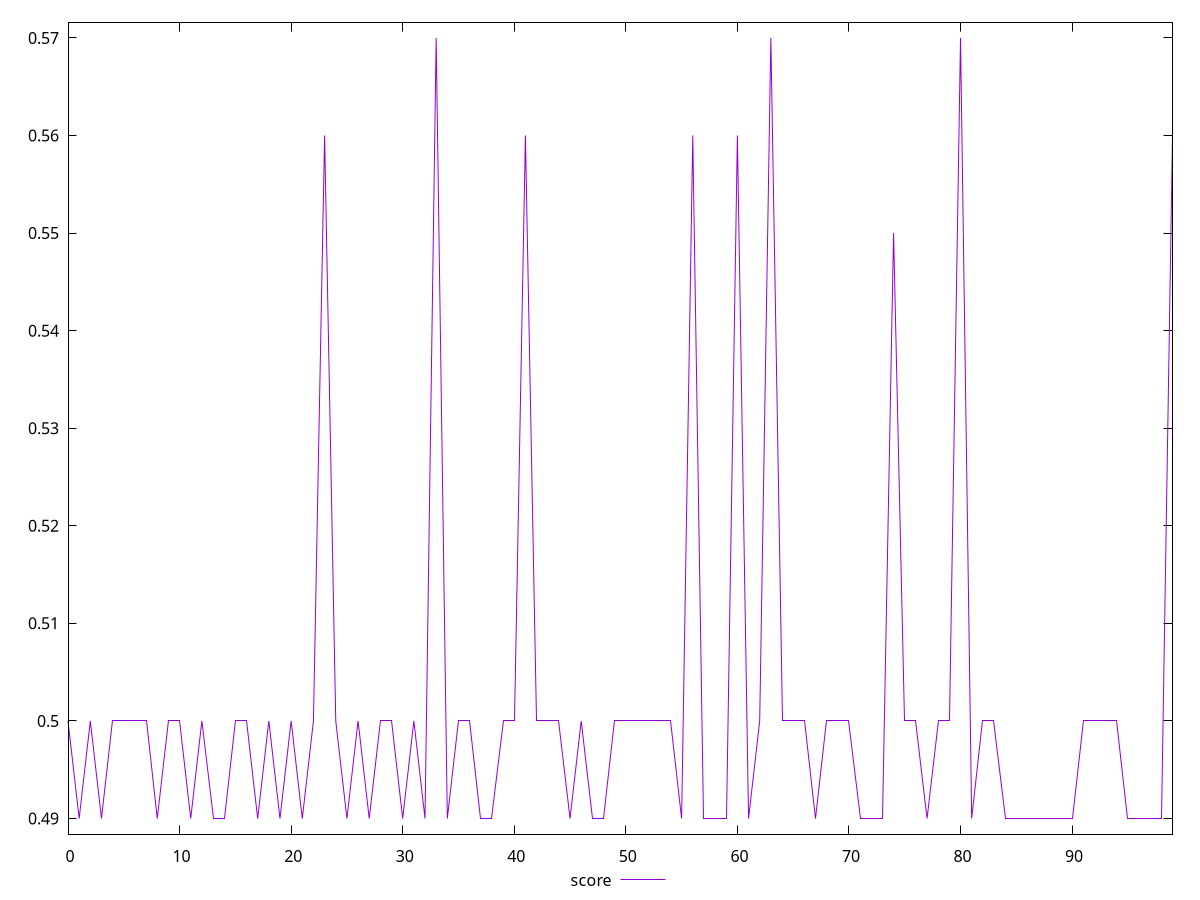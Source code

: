 reset

$score <<EOF
0 0.5
1 0.49
2 0.5
3 0.49
4 0.5
5 0.5
6 0.5
7 0.5
8 0.49
9 0.5
10 0.5
11 0.49
12 0.5
13 0.49
14 0.49
15 0.5
16 0.5
17 0.49
18 0.5
19 0.49
20 0.5
21 0.49
22 0.5
23 0.56
24 0.5
25 0.49
26 0.5
27 0.49
28 0.5
29 0.5
30 0.49
31 0.5
32 0.49
33 0.57
34 0.49
35 0.5
36 0.5
37 0.49
38 0.49
39 0.5
40 0.5
41 0.56
42 0.5
43 0.5
44 0.5
45 0.49
46 0.5
47 0.49
48 0.49
49 0.5
50 0.5
51 0.5
52 0.5
53 0.5
54 0.5
55 0.49
56 0.56
57 0.49
58 0.49
59 0.49
60 0.56
61 0.49
62 0.5
63 0.57
64 0.5
65 0.5
66 0.5
67 0.49
68 0.5
69 0.5
70 0.5
71 0.49
72 0.49
73 0.49
74 0.55
75 0.5
76 0.5
77 0.49
78 0.5
79 0.5
80 0.57
81 0.49
82 0.5
83 0.5
84 0.49
85 0.49
86 0.49
87 0.49
88 0.49
89 0.49
90 0.49
91 0.5
92 0.5
93 0.5
94 0.5
95 0.49
96 0.49
97 0.49
98 0.49
99 0.56
EOF

set key outside below
set xrange [0:99]
set yrange [0.4884:0.5716]
set trange [0.4884:0.5716]
set terminal svg size 640, 500 enhanced background rgb 'white'
set output "report_00009_2021-02-08T22-37-41.559Z/render-blocking-resources/samples/pages+cached+noadtech+nomedia/score/values.svg"

plot $score title "score" with line

reset
